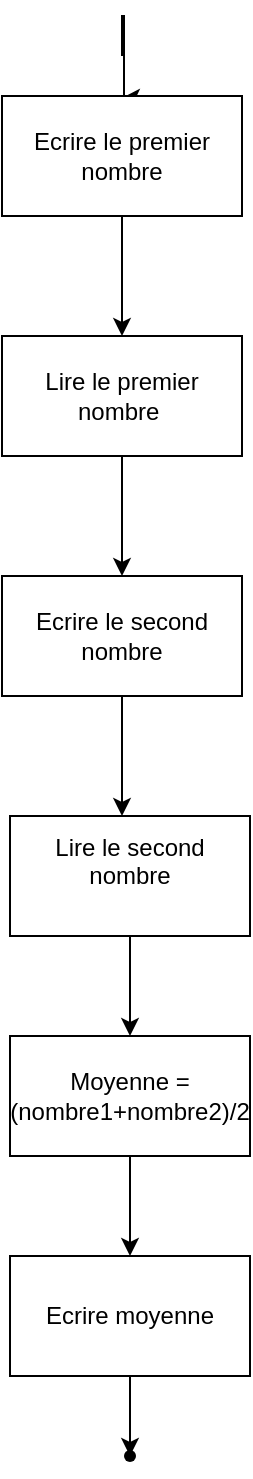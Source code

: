 <mxfile version="22.0.2" type="device">
  <diagram name="Page-1" id="aQPngTUq767Vz5UY_WB1">
    <mxGraphModel dx="467" dy="516" grid="1" gridSize="10" guides="1" tooltips="1" connect="0" arrows="1" fold="1" page="1" pageScale="1" pageWidth="827" pageHeight="1169" math="0" shadow="0">
      <root>
        <mxCell id="0" />
        <mxCell id="1" parent="0" />
        <mxCell id="OkzCEFELAVG3uQZFxni5-1" style="edgeStyle=orthogonalEdgeStyle;rounded=0;orthogonalLoop=1;jettySize=auto;html=1;entryX=0.5;entryY=0.017;entryDx=0;entryDy=0;entryPerimeter=0;" edge="1" parent="1" target="nfPBxKN5JJQcFyWgQtm5-1">
          <mxGeometry relative="1" as="geometry">
            <mxPoint x="411" y="130" as="targetPoint" />
            <mxPoint x="410" y="100" as="sourcePoint" />
            <Array as="points">
              <mxPoint x="410" y="80" />
              <mxPoint x="411" y="80" />
            </Array>
          </mxGeometry>
        </mxCell>
        <mxCell id="nfPBxKN5JJQcFyWgQtm5-1" value="Ecrire le premier nombre&lt;br&gt;" style="rounded=0;whiteSpace=wrap;html=1;" parent="1" vertex="1">
          <mxGeometry x="350" y="120" width="120" height="60" as="geometry" />
        </mxCell>
        <mxCell id="nfPBxKN5JJQcFyWgQtm5-2" value="" style="endArrow=classic;html=1;rounded=0;entryX=0.5;entryY=0;entryDx=0;entryDy=0;exitX=0.5;exitY=1;exitDx=0;exitDy=0;" parent="1" source="nfPBxKN5JJQcFyWgQtm5-1" target="nfPBxKN5JJQcFyWgQtm5-4" edge="1">
          <mxGeometry width="50" height="50" relative="1" as="geometry">
            <mxPoint x="550" y="150" as="sourcePoint" />
            <mxPoint x="440" y="400" as="targetPoint" />
          </mxGeometry>
        </mxCell>
        <mxCell id="nfPBxKN5JJQcFyWgQtm5-4" value="Lire le premier nombre&amp;nbsp;&lt;br&gt;" style="rounded=0;whiteSpace=wrap;html=1;" parent="1" vertex="1">
          <mxGeometry x="350" y="240" width="120" height="60" as="geometry" />
        </mxCell>
        <mxCell id="nfPBxKN5JJQcFyWgQtm5-5" value="Ecrire le second nombre&lt;br&gt;" style="rounded=0;whiteSpace=wrap;html=1;" parent="1" vertex="1">
          <mxGeometry x="350" y="360" width="120" height="60" as="geometry" />
        </mxCell>
        <mxCell id="nfPBxKN5JJQcFyWgQtm5-6" value="Lire le second nombre&lt;br&gt;&lt;span style=&quot;white-space: pre;&quot;&gt;&#x9;&lt;/span&gt;" style="rounded=0;whiteSpace=wrap;html=1;" parent="1" vertex="1">
          <mxGeometry x="354" y="480" width="120" height="60" as="geometry" />
        </mxCell>
        <mxCell id="nfPBxKN5JJQcFyWgQtm5-7" value="Moyenne =(nombre1+nombre2)/2&lt;br&gt;" style="rounded=0;whiteSpace=wrap;html=1;" parent="1" vertex="1">
          <mxGeometry x="354" y="590" width="120" height="60" as="geometry" />
        </mxCell>
        <mxCell id="nfPBxKN5JJQcFyWgQtm5-10" value="" style="endArrow=classic;html=1;rounded=0;entryX=0.5;entryY=0;entryDx=0;entryDy=0;exitX=0.5;exitY=1;exitDx=0;exitDy=0;" parent="1" source="nfPBxKN5JJQcFyWgQtm5-4" target="nfPBxKN5JJQcFyWgQtm5-5" edge="1">
          <mxGeometry width="50" height="50" relative="1" as="geometry">
            <mxPoint x="420" y="190" as="sourcePoint" />
            <mxPoint x="420" y="250" as="targetPoint" />
          </mxGeometry>
        </mxCell>
        <mxCell id="nfPBxKN5JJQcFyWgQtm5-12" value="" style="endArrow=classic;html=1;rounded=0;exitX=0.5;exitY=1;exitDx=0;exitDy=0;" parent="1" source="nfPBxKN5JJQcFyWgQtm5-5" edge="1">
          <mxGeometry width="50" height="50" relative="1" as="geometry">
            <mxPoint x="420" y="310" as="sourcePoint" />
            <mxPoint x="410" y="480" as="targetPoint" />
          </mxGeometry>
        </mxCell>
        <mxCell id="nfPBxKN5JJQcFyWgQtm5-13" value="" style="endArrow=classic;html=1;rounded=0;exitX=0.5;exitY=1;exitDx=0;exitDy=0;entryX=0.5;entryY=0;entryDx=0;entryDy=0;" parent="1" source="nfPBxKN5JJQcFyWgQtm5-6" target="nfPBxKN5JJQcFyWgQtm5-7" edge="1">
          <mxGeometry width="50" height="50" relative="1" as="geometry">
            <mxPoint x="420" y="430" as="sourcePoint" />
            <mxPoint x="420" y="490" as="targetPoint" />
          </mxGeometry>
        </mxCell>
        <mxCell id="nfPBxKN5JJQcFyWgQtm5-14" value="" style="endArrow=classic;html=1;rounded=0;exitX=0.5;exitY=1;exitDx=0;exitDy=0;" parent="1" source="nfPBxKN5JJQcFyWgQtm5-7" edge="1">
          <mxGeometry width="50" height="50" relative="1" as="geometry">
            <mxPoint x="424" y="550" as="sourcePoint" />
            <mxPoint x="414" y="700" as="targetPoint" />
          </mxGeometry>
        </mxCell>
        <mxCell id="OkzCEFELAVG3uQZFxni5-3" value="" style="edgeStyle=orthogonalEdgeStyle;rounded=0;orthogonalLoop=1;jettySize=auto;html=1;" edge="1" parent="1" source="nfPBxKN5JJQcFyWgQtm5-15" target="OkzCEFELAVG3uQZFxni5-2">
          <mxGeometry relative="1" as="geometry" />
        </mxCell>
        <mxCell id="nfPBxKN5JJQcFyWgQtm5-15" value="Ecrire moyenne&lt;br&gt;" style="rounded=0;whiteSpace=wrap;html=1;" parent="1" vertex="1">
          <mxGeometry x="354" y="700" width="120" height="60" as="geometry" />
        </mxCell>
        <mxCell id="OkzCEFELAVG3uQZFxni5-2" value="" style="shape=waypoint;sketch=0;size=6;pointerEvents=1;points=[];fillColor=default;resizable=0;rotatable=0;perimeter=centerPerimeter;snapToPoint=1;rounded=0;" vertex="1" parent="1">
          <mxGeometry x="404" y="790" width="20" height="20" as="geometry" />
        </mxCell>
      </root>
    </mxGraphModel>
  </diagram>
</mxfile>
